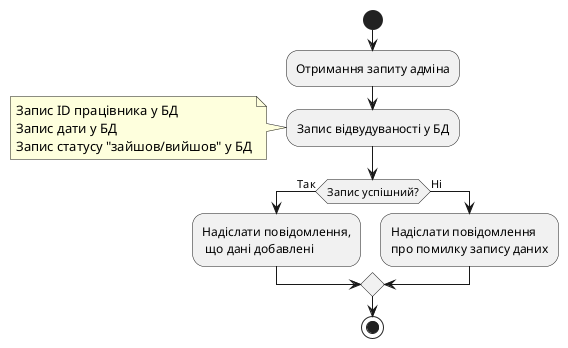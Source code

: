 @startuml
start 
    :Отримання запиту адміна;
    :Запис відвудуваності у БД;
    note left: Запис ID працівника у БД\nЗапис дати у БД\nЗапис статусу "зайшов/вийшов" у БД
     if(Запис успішний?) then (Так)
     :Надіслати повідомлення,\n що дані добавлені;
     else (Ні)
     :Надіслати повідомлення\nпро помилку запису даних;
     endif
stop
@enduml
